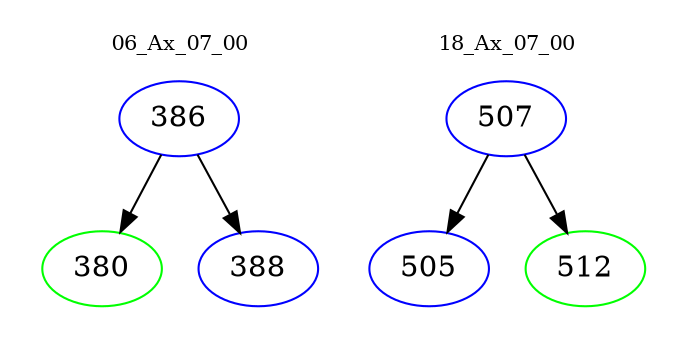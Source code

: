 digraph{
subgraph cluster_0 {
color = white
label = "06_Ax_07_00";
fontsize=10;
T0_386 [label="386", color="blue"]
T0_386 -> T0_380 [color="black"]
T0_380 [label="380", color="green"]
T0_386 -> T0_388 [color="black"]
T0_388 [label="388", color="blue"]
}
subgraph cluster_1 {
color = white
label = "18_Ax_07_00";
fontsize=10;
T1_507 [label="507", color="blue"]
T1_507 -> T1_505 [color="black"]
T1_505 [label="505", color="blue"]
T1_507 -> T1_512 [color="black"]
T1_512 [label="512", color="green"]
}
}
